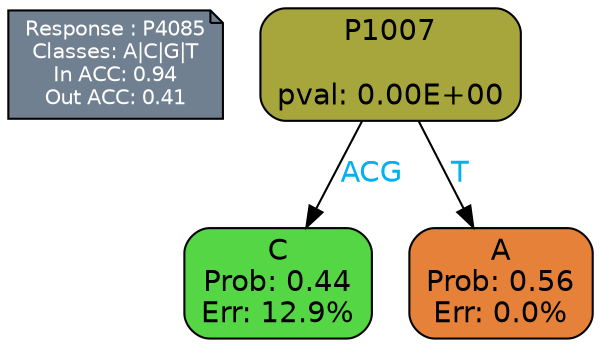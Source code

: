 digraph Tree {
node [shape=box, style="filled, rounded", color="black", fontname=helvetica] ;
graph [ranksep=equally, splines=polylines, bgcolor=transparent, dpi=600] ;
edge [fontname=helvetica] ;
LEGEND [label="Response : P4085
Classes: A|C|G|T
In ACC: 0.94
Out ACC: 0.41
",shape=note,align=left,style=filled,fillcolor="slategray",fontcolor="white",fontsize=10];1 [label="P1007

pval: 0.00E+00", fillcolor="#a6a63d"] ;
2 [label="C
Prob: 0.44
Err: 12.9%", fillcolor="#55d644"] ;
3 [label="A
Prob: 0.56
Err: 0.0%", fillcolor="#e58139"] ;
1 -> 2 [label="ACG",fontcolor=deepskyblue2] ;
1 -> 3 [label="T",fontcolor=deepskyblue2] ;
{rank = same; 2;3;}{rank = same; LEGEND;1;}}